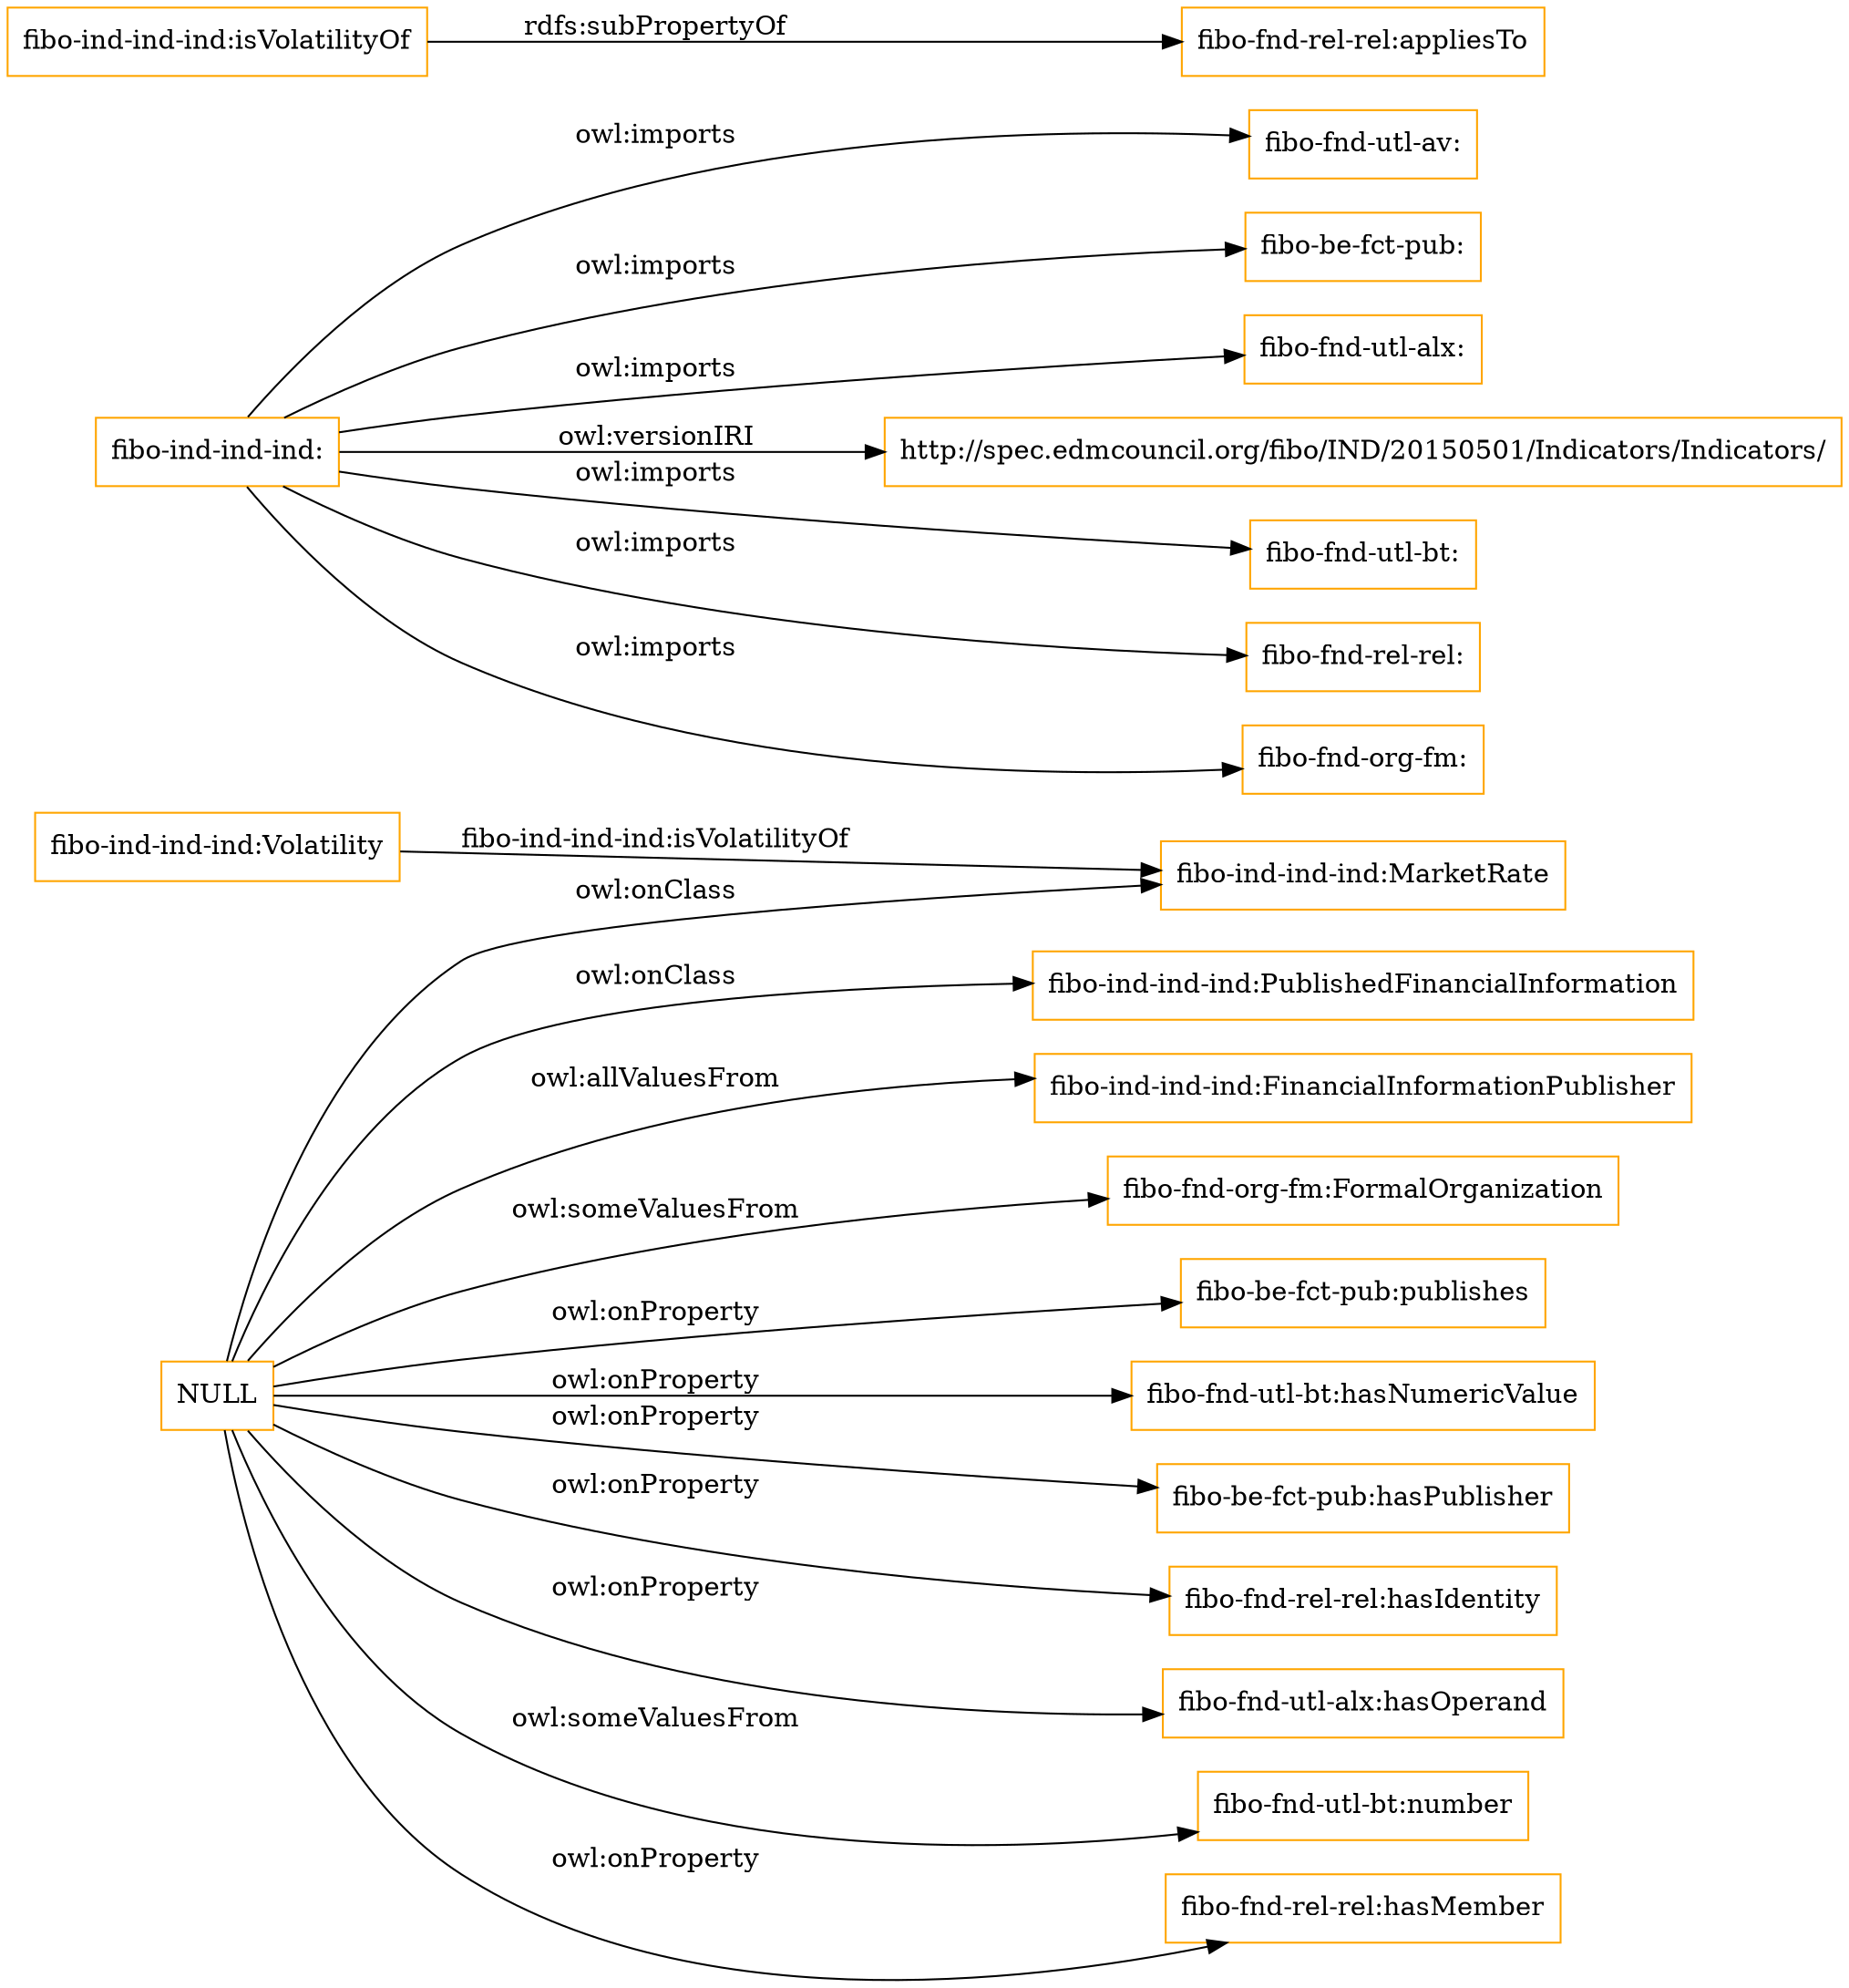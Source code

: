 digraph ar2dtool_diagram { 
rankdir=LR;
size="1501"
node [shape = rectangle, color="orange"]; "fibo-ind-ind-ind:Volatility" "fibo-ind-ind-ind:PublishedFinancialInformation" "fibo-ind-ind-ind:MarketRate" "fibo-ind-ind-ind:FinancialInformationPublisher" ; /*classes style*/
	"fibo-ind-ind-ind:" -> "fibo-fnd-utl-av:" [ label = "owl:imports" ];
	"fibo-ind-ind-ind:" -> "fibo-be-fct-pub:" [ label = "owl:imports" ];
	"fibo-ind-ind-ind:" -> "fibo-fnd-utl-alx:" [ label = "owl:imports" ];
	"fibo-ind-ind-ind:" -> "http://spec.edmcouncil.org/fibo/IND/20150501/Indicators/Indicators/" [ label = "owl:versionIRI" ];
	"fibo-ind-ind-ind:" -> "fibo-fnd-utl-bt:" [ label = "owl:imports" ];
	"fibo-ind-ind-ind:" -> "fibo-fnd-rel-rel:" [ label = "owl:imports" ];
	"fibo-ind-ind-ind:" -> "fibo-fnd-org-fm:" [ label = "owl:imports" ];
	"NULL" -> "fibo-fnd-org-fm:FormalOrganization" [ label = "owl:someValuesFrom" ];
	"NULL" -> "fibo-ind-ind-ind:PublishedFinancialInformation" [ label = "owl:onClass" ];
	"NULL" -> "fibo-be-fct-pub:publishes" [ label = "owl:onProperty" ];
	"NULL" -> "fibo-fnd-utl-bt:hasNumericValue" [ label = "owl:onProperty" ];
	"NULL" -> "fibo-be-fct-pub:hasPublisher" [ label = "owl:onProperty" ];
	"NULL" -> "fibo-ind-ind-ind:FinancialInformationPublisher" [ label = "owl:allValuesFrom" ];
	"NULL" -> "fibo-fnd-rel-rel:hasIdentity" [ label = "owl:onProperty" ];
	"NULL" -> "fibo-fnd-utl-alx:hasOperand" [ label = "owl:onProperty" ];
	"NULL" -> "fibo-fnd-utl-bt:number" [ label = "owl:someValuesFrom" ];
	"NULL" -> "fibo-ind-ind-ind:MarketRate" [ label = "owl:onClass" ];
	"NULL" -> "fibo-fnd-rel-rel:hasMember" [ label = "owl:onProperty" ];
	"fibo-ind-ind-ind:isVolatilityOf" -> "fibo-fnd-rel-rel:appliesTo" [ label = "rdfs:subPropertyOf" ];
	"fibo-ind-ind-ind:Volatility" -> "fibo-ind-ind-ind:MarketRate" [ label = "fibo-ind-ind-ind:isVolatilityOf" ];

}

